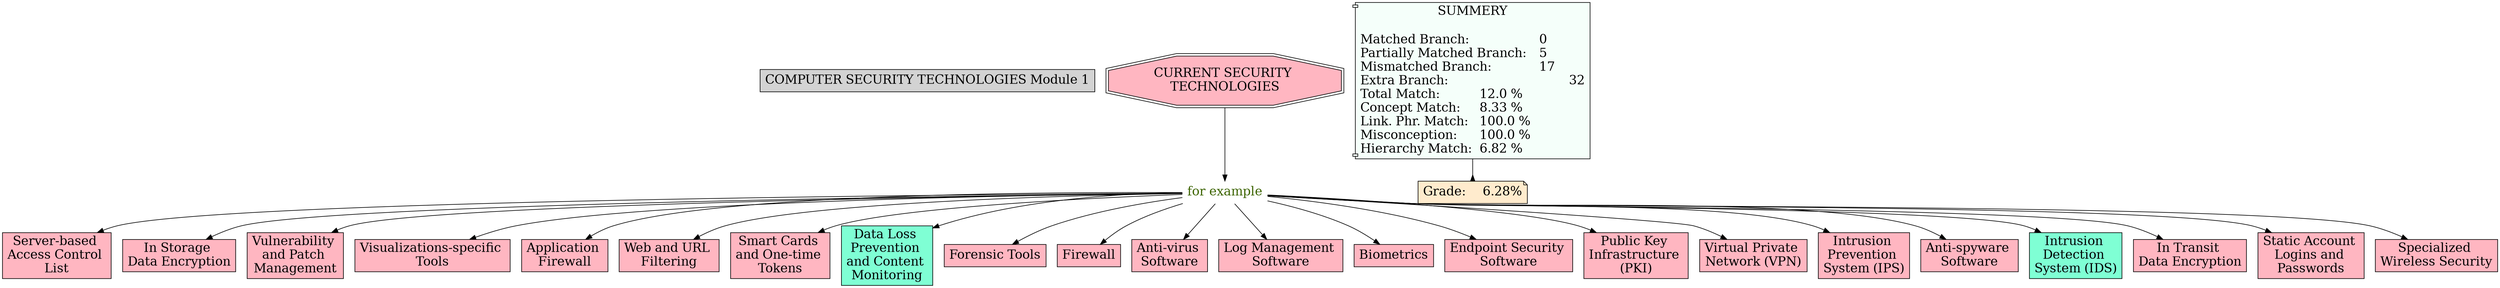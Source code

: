 // The Round Table
digraph {
	"1S2NLWC04-W1KMX-MK6" [label="COMPUTER SECURITY TECHNOLOGIES Module 1" Gsplines=true fontsize=20 shape=rect style=filled]
	"1S2NLKRB6-4TTM9N-M4Z" [label="for example
" Gsplines=true fontcolor="#3B6300" fontsize=20 shape=none]
	"1S2N4J289-1YPSC7Q-3M0" [label="Server-based 
Access Control 
List" Gsplines=true fillcolor="#FFB6C1" fontsize=20 shape=rect style=filled]
	"1S2NLKRB6-4TTM9N-M4Z" -> "1S2N4J289-1YPSC7Q-3M0" [constraint=true]
	"1S2NLKRB6-4TTM9N-M4Z" [label="for example
" Gsplines=true fontcolor="#3B6300" fontsize=20 shape=none]
	"1S2N4J289-1X4N0VX-3M9" [label="In Storage 
Data Encryption
" Gsplines=true fillcolor="#FFB6C1" fontsize=20 shape=rect style=filled]
	"1S2NLKRB6-4TTM9N-M4Z" -> "1S2N4J289-1X4N0VX-3M9" [constraint=true]
	"1S2NLKRB6-4TTM9N-M4Z" [label="for example
" Gsplines=true fontcolor="#3B6300" fontsize=20 shape=none]
	"1S2N4J289-N7TK9B-3MD" [label="Vulnerability 
and Patch 
Management" Gsplines=true fillcolor="#FFB6C1" fontsize=20 shape=rect style=filled]
	"1S2NLKRB6-4TTM9N-M4Z" -> "1S2N4J289-N7TK9B-3MD" [constraint=true]
	"1S2N4J289-S385Y5-3LJ" [label="CURRENT SECURITY 
TECHNOLOGIES" Gsplines=true fillcolor="#FFB6C1" fontsize=20 shape=doubleoctagon style=filled]
	"1S2NLKRB6-4TTM9N-M4Z" [label="for example
" Gsplines=true fontcolor="#3B6300" fontsize=20 shape=none]
	"1S2N4J289-S385Y5-3LJ" -> "1S2NLKRB6-4TTM9N-M4Z" [constraint=true]
	"1S2NLKRB6-4TTM9N-M4Z" [label="for example
" Gsplines=true fontcolor="#3B6300" fontsize=20 shape=none]
	"1S2N4J28B-22NSV7J-3ML" [label="Visualizations-specific 
Tools" Gsplines=true fillcolor="#FFB6C1" fontsize=20 shape=rect style=filled]
	"1S2NLKRB6-4TTM9N-M4Z" -> "1S2N4J28B-22NSV7J-3ML" [constraint=true]
	"1S2NLKRB6-4TTM9N-M4Z" [label="for example
" Gsplines=true fontcolor="#3B6300" fontsize=20 shape=none]
	"1S2N4J289-283NVFZ-3LF" [label="Application 
Firewall" Gsplines=true fillcolor="#FFB6C1" fontsize=20 shape=rect style=filled]
	"1S2NLKRB6-4TTM9N-M4Z" -> "1S2N4J289-283NVFZ-3LF" [constraint=true]
	"1S2NLKRB6-4TTM9N-M4Z" [label="for example
" Gsplines=true fontcolor="#3B6300" fontsize=20 shape=none]
	"1S2N4J289-1BWP1P5-3KR" [label="Web and URL 
Filtering" Gsplines=true fillcolor="#FFB6C1" fontsize=20 shape=rect style=filled]
	"1S2NLKRB6-4TTM9N-M4Z" -> "1S2N4J289-1BWP1P5-3KR" [constraint=true]
	"1S2NLKRB6-4TTM9N-M4Z" [label="for example
" Gsplines=true fontcolor="#3B6300" fontsize=20 shape=none]
	"1S2N4J289-1XQT9HZ-3L1" [label="Smart Cards 
and One-time 
Tokens" Gsplines=true fillcolor="#FFB6C1" fontsize=20 shape=rect style=filled]
	"1S2NLKRB6-4TTM9N-M4Z" -> "1S2N4J289-1XQT9HZ-3L1" [constraint=true]
	"1S2NLKRB6-4TTM9N-M4Z" [label="for example
" Gsplines=true fontcolor="#3B6300" fontsize=20 shape=none]
	"1S2N4J289-1GVV4YH-3LM" [label="Data Loss 
Prevention 
and Content 
Monitoring" Gsplines=true fillcolor=aquamarine fontsize=20 shape=rect style=filled]
	"1S2NLKRB6-4TTM9N-M4Z" -> "1S2N4J289-1GVV4YH-3LM" [constraint=true]
	"1S2NLKRB6-4TTM9N-M4Z" [label="for example
" Gsplines=true fontcolor="#3B6300" fontsize=20 shape=none]
	"1S2N4J289-27267HW-3L7" [label="Forensic Tools
" Gsplines=true fillcolor="#FFB6C1" fontsize=20 shape=rect style=filled]
	"1S2NLKRB6-4TTM9N-M4Z" -> "1S2N4J289-27267HW-3L7" [constraint=true]
	"1S2NLKRB6-4TTM9N-M4Z" [label="for example
" Gsplines=true fontcolor="#3B6300" fontsize=20 shape=none]
	"1S2N4J289-1RQHX5P-3KY" [label=Firewall Gsplines=true fillcolor="#FFB6C1" fontsize=20 shape=rect style=filled]
	"1S2NLKRB6-4TTM9N-M4Z" -> "1S2N4J289-1RQHX5P-3KY" [constraint=true]
	"1S2NLKRB6-4TTM9N-M4Z" [label="for example
" Gsplines=true fontcolor="#3B6300" fontsize=20 shape=none]
	"1S2N4J289-134FXB9-3LQ" [label="Anti-virus 
Software" Gsplines=true fillcolor="#FFB6C1" fontsize=20 shape=rect style=filled]
	"1S2NLKRB6-4TTM9N-M4Z" -> "1S2N4J289-134FXB9-3LQ" [constraint=true]
	"1S2NLKRB6-4TTM9N-M4Z" [label="for example
" Gsplines=true fontcolor="#3B6300" fontsize=20 shape=none]
	"1S2N4J289-253K66R-3M6" [label="Log Management 
Software" Gsplines=true fillcolor="#FFB6C1" fontsize=20 shape=rect style=filled]
	"1S2NLKRB6-4TTM9N-M4Z" -> "1S2N4J289-253K66R-3M6" [constraint=true]
	"1S2NLKRB6-4TTM9N-M4Z" [label="for example
" Gsplines=true fontcolor="#3B6300" fontsize=20 shape=none]
	"1S2N4J289-134468F-3L4" [label=Biometrics Gsplines=true fillcolor="#FFB6C1" fontsize=20 shape=rect style=filled]
	"1S2NLKRB6-4TTM9N-M4Z" -> "1S2N4J289-134468F-3L4" [constraint=true]
	"1S2NLKRB6-4TTM9N-M4Z" [label="for example
" Gsplines=true fontcolor="#3B6300" fontsize=20 shape=none]
	"1S2N4J289-1WHDF7G-3MH" [label="Endpoint Security 
Software" Gsplines=true fillcolor="#FFB6C1" fontsize=20 shape=rect style=filled]
	"1S2NLKRB6-4TTM9N-M4Z" -> "1S2N4J289-1WHDF7G-3MH" [constraint=true]
	"1S2NLKRB6-4TTM9N-M4Z" [label="for example
" Gsplines=true fontcolor="#3B6300" fontsize=20 shape=none]
	"1S2N4J289-VRRZCT-3KV" [label="Public Key 
Infrastructure 
(PKI)" Gsplines=true fillcolor="#FFB6C1" fontsize=20 shape=rect style=filled]
	"1S2NLKRB6-4TTM9N-M4Z" -> "1S2N4J289-VRRZCT-3KV" [constraint=true]
	"1S2NLKRB6-4TTM9N-M4Z" [label="for example
" Gsplines=true fontcolor="#3B6300" fontsize=20 shape=none]
	"1S2N4J289-22CFTX8-3KN" [label="Virtual Private 
Network (VPN)
" Gsplines=true fillcolor="#FFB6C1" fontsize=20 shape=rect style=filled]
	"1S2NLKRB6-4TTM9N-M4Z" -> "1S2N4J289-22CFTX8-3KN" [constraint=true]
	"1S2NLKRB6-4TTM9N-M4Z" [label="for example
" Gsplines=true fontcolor="#3B6300" fontsize=20 shape=none]
	"1S2N4J289-XHZ9BW-3M3" [label="Intrusion 
Prevention 
System (IPS)
" Gsplines=true fillcolor="#FFB6C1" fontsize=20 shape=rect style=filled]
	"1S2NLKRB6-4TTM9N-M4Z" -> "1S2N4J289-XHZ9BW-3M3" [constraint=true]
	"1S2NLKRB6-4TTM9N-M4Z" [label="for example
" Gsplines=true fontcolor="#3B6300" fontsize=20 shape=none]
	"1S2N4J289-7BFBXC-3KK" [label="Anti-spyware 
Software" Gsplines=true fillcolor="#FFB6C1" fontsize=20 shape=rect style=filled]
	"1S2NLKRB6-4TTM9N-M4Z" -> "1S2N4J289-7BFBXC-3KK" [constraint=true]
	"1S2NLKRB6-4TTM9N-M4Z" [label="for example
" Gsplines=true fontcolor="#3B6300" fontsize=20 shape=none]
	"1S2N4J289-1KMLJ4T-3LX" [label="Intrusion 
Detection 
System (IDS)
" Gsplines=true fillcolor=aquamarine fontsize=20 shape=rect style=filled]
	"1S2NLKRB6-4TTM9N-M4Z" -> "1S2N4J289-1KMLJ4T-3LX" [constraint=true]
	"1S2NLKRB6-4TTM9N-M4Z" [label="for example
" Gsplines=true fontcolor="#3B6300" fontsize=20 shape=none]
	"1S2N4J28B-SP66YW-3MP" [label="In Transit 
Data Encryption
" Gsplines=true fillcolor="#FFB6C1" fontsize=20 shape=rect style=filled]
	"1S2NLKRB6-4TTM9N-M4Z" -> "1S2N4J28B-SP66YW-3MP" [constraint=true]
	"1S2NLKRB6-4TTM9N-M4Z" [label="for example
" Gsplines=true fontcolor="#3B6300" fontsize=20 shape=none]
	"1S2N4J289-JJRBRG-3LT" [label="Static Account 
Logins and 
Passwords" Gsplines=true fillcolor="#FFB6C1" fontsize=20 shape=rect style=filled]
	"1S2NLKRB6-4TTM9N-M4Z" -> "1S2N4J289-JJRBRG-3LT" [constraint=true]
	"1S2NLKRB6-4TTM9N-M4Z" [label="for example
" Gsplines=true fontcolor="#3B6300" fontsize=20 shape=none]
	"1S2N4J289-20H9DWF-3LB" [label="Specialized 
Wireless Security
" Gsplines=true fillcolor="#FFB6C1" fontsize=20 shape=rect style=filled]
	"1S2NLKRB6-4TTM9N-M4Z" -> "1S2N4J289-20H9DWF-3LB" [constraint=true]
	Stat [label="SUMMERY

Matched Branch:			0\lPartially Matched Branch:	5\lMismatched Branch:		17\lExtra Branch:				32\lTotal Match:		12.0 %\lConcept Match:	8.33 %\lLink. Phr. Match:	100.0 %\lMisconception:	100.0 %\lHierarchy Match:	6.82 %\l" Gsplines=true fillcolor="#F5FFFA" fontsize=20 shape=component style=filled]
	Grade [label="Grade:	6.28%" Gsplines=true fillcolor="#FFEBCD" fontsize=20 shape=note style=filled]
	Stat -> Grade [arrowhead=inv color=black constraint=true]
}
